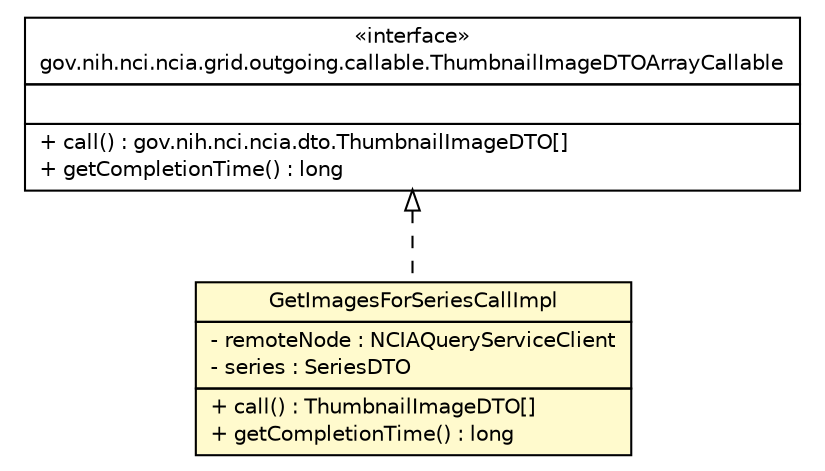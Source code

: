 #!/usr/local/bin/dot
#
# Class diagram 
# Generated by UmlGraph version 4.8 (http://www.spinellis.gr/sw/umlgraph)
#

digraph G {
	edge [fontname="Helvetica",fontsize=10,labelfontname="Helvetica",labelfontsize=10];
	node [fontname="Helvetica",fontsize=10,shape=plaintext];
	// gov.nih.nci.ncia.grid.outgoing.callable.ThumbnailImageDTOArrayCallable
	c36757 [label=<<table border="0" cellborder="1" cellspacing="0" cellpadding="2" port="p" href="../ThumbnailImageDTOArrayCallable.html">
		<tr><td><table border="0" cellspacing="0" cellpadding="1">
			<tr><td> &laquo;interface&raquo; </td></tr>
			<tr><td> gov.nih.nci.ncia.grid.outgoing.callable.ThumbnailImageDTOArrayCallable </td></tr>
		</table></td></tr>
		<tr><td><table border="0" cellspacing="0" cellpadding="1">
			<tr><td align="left">  </td></tr>
		</table></td></tr>
		<tr><td><table border="0" cellspacing="0" cellpadding="1">
			<tr><td align="left"> + call() : gov.nih.nci.ncia.dto.ThumbnailImageDTO[] </td></tr>
			<tr><td align="left"> + getCompletionTime() : long </td></tr>
		</table></td></tr>
		</table>>, fontname="Helvetica", fontcolor="black", fontsize=10.0];
	// gov.nih.nci.ncia.grid.outgoing.callable.impl.GetImagesForSeriesCallImpl
	c36763 [label=<<table border="0" cellborder="1" cellspacing="0" cellpadding="2" port="p" bgcolor="lemonChiffon" href="./GetImagesForSeriesCallImpl.html">
		<tr><td><table border="0" cellspacing="0" cellpadding="1">
			<tr><td> GetImagesForSeriesCallImpl </td></tr>
		</table></td></tr>
		<tr><td><table border="0" cellspacing="0" cellpadding="1">
			<tr><td align="left"> - remoteNode : NCIAQueryServiceClient </td></tr>
			<tr><td align="left"> - series : SeriesDTO </td></tr>
		</table></td></tr>
		<tr><td><table border="0" cellspacing="0" cellpadding="1">
			<tr><td align="left"> + call() : ThumbnailImageDTO[] </td></tr>
			<tr><td align="left"> + getCompletionTime() : long </td></tr>
		</table></td></tr>
		</table>>, fontname="Helvetica", fontcolor="black", fontsize=10.0];
	//gov.nih.nci.ncia.grid.outgoing.callable.impl.GetImagesForSeriesCallImpl implements gov.nih.nci.ncia.grid.outgoing.callable.ThumbnailImageDTOArrayCallable
	c36757:p -> c36763:p [dir=back,arrowtail=empty,style=dashed];
}

